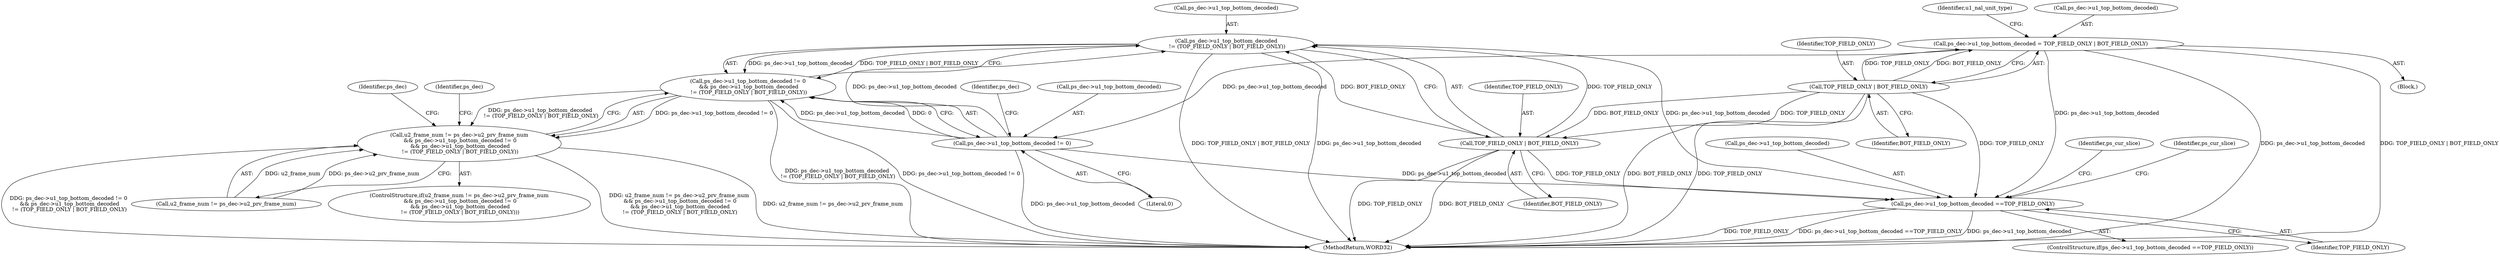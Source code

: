 digraph "0_Android_a78887bcffbc2995cf9ed72e0697acf560875e9e_2@pointer" {
"1000826" [label="(Call,ps_dec->u1_top_bottom_decoded\n != (TOP_FIELD_ONLY | BOT_FIELD_ONLY))"];
"1000821" [label="(Call,ps_dec->u1_top_bottom_decoded != 0)"];
"1000549" [label="(Call,ps_dec->u1_top_bottom_decoded = TOP_FIELD_ONLY | BOT_FIELD_ONLY)"];
"1000553" [label="(Call,TOP_FIELD_ONLY | BOT_FIELD_ONLY)"];
"1000830" [label="(Call,TOP_FIELD_ONLY | BOT_FIELD_ONLY)"];
"1000820" [label="(Call,ps_dec->u1_top_bottom_decoded != 0\n && ps_dec->u1_top_bottom_decoded\n != (TOP_FIELD_ONLY | BOT_FIELD_ONLY))"];
"1000814" [label="(Call,u2_frame_num != ps_dec->u2_prv_frame_num\n && ps_dec->u1_top_bottom_decoded != 0\n && ps_dec->u1_top_bottom_decoded\n != (TOP_FIELD_ONLY | BOT_FIELD_ONLY))"];
"1000853" [label="(Call,ps_dec->u1_top_bottom_decoded ==TOP_FIELD_ONLY)"];
"1000830" [label="(Call,TOP_FIELD_ONLY | BOT_FIELD_ONLY)"];
"1000821" [label="(Call,ps_dec->u1_top_bottom_decoded != 0)"];
"1000866" [label="(Identifier,ps_cur_slice)"];
"1000826" [label="(Call,ps_dec->u1_top_bottom_decoded\n != (TOP_FIELD_ONLY | BOT_FIELD_ONLY))"];
"1002570" [label="(MethodReturn,WORD32)"];
"1000813" [label="(ControlStructure,if(u2_frame_num != ps_dec->u2_prv_frame_num\n && ps_dec->u1_top_bottom_decoded != 0\n && ps_dec->u1_top_bottom_decoded\n != (TOP_FIELD_ONLY | BOT_FIELD_ONLY)))"];
"1000815" [label="(Call,u2_frame_num != ps_dec->u2_prv_frame_num)"];
"1000860" [label="(Identifier,ps_cur_slice)"];
"1000554" [label="(Identifier,TOP_FIELD_ONLY)"];
"1000550" [label="(Call,ps_dec->u1_top_bottom_decoded)"];
"1000836" [label="(Identifier,ps_dec)"];
"1000827" [label="(Call,ps_dec->u1_top_bottom_decoded)"];
"1000548" [label="(Block,)"];
"1000852" [label="(ControlStructure,if(ps_dec->u1_top_bottom_decoded ==TOP_FIELD_ONLY))"];
"1000814" [label="(Call,u2_frame_num != ps_dec->u2_prv_frame_num\n && ps_dec->u1_top_bottom_decoded != 0\n && ps_dec->u1_top_bottom_decoded\n != (TOP_FIELD_ONLY | BOT_FIELD_ONLY))"];
"1000831" [label="(Identifier,TOP_FIELD_ONLY)"];
"1000832" [label="(Identifier,BOT_FIELD_ONLY)"];
"1000853" [label="(Call,ps_dec->u1_top_bottom_decoded ==TOP_FIELD_ONLY)"];
"1000555" [label="(Identifier,BOT_FIELD_ONLY)"];
"1000854" [label="(Call,ps_dec->u1_top_bottom_decoded)"];
"1000549" [label="(Call,ps_dec->u1_top_bottom_decoded = TOP_FIELD_ONLY | BOT_FIELD_ONLY)"];
"1000828" [label="(Identifier,ps_dec)"];
"1000820" [label="(Call,ps_dec->u1_top_bottom_decoded != 0\n && ps_dec->u1_top_bottom_decoded\n != (TOP_FIELD_ONLY | BOT_FIELD_ONLY))"];
"1000822" [label="(Call,ps_dec->u1_top_bottom_decoded)"];
"1000825" [label="(Literal,0)"];
"1000857" [label="(Identifier,TOP_FIELD_ONLY)"];
"1000557" [label="(Identifier,u1_nal_unit_type)"];
"1000553" [label="(Call,TOP_FIELD_ONLY | BOT_FIELD_ONLY)"];
"1000899" [label="(Identifier,ps_dec)"];
"1000826" -> "1000820"  [label="AST: "];
"1000826" -> "1000830"  [label="CFG: "];
"1000827" -> "1000826"  [label="AST: "];
"1000830" -> "1000826"  [label="AST: "];
"1000820" -> "1000826"  [label="CFG: "];
"1000826" -> "1002570"  [label="DDG: ps_dec->u1_top_bottom_decoded"];
"1000826" -> "1002570"  [label="DDG: TOP_FIELD_ONLY | BOT_FIELD_ONLY"];
"1000826" -> "1000820"  [label="DDG: ps_dec->u1_top_bottom_decoded"];
"1000826" -> "1000820"  [label="DDG: TOP_FIELD_ONLY | BOT_FIELD_ONLY"];
"1000821" -> "1000826"  [label="DDG: ps_dec->u1_top_bottom_decoded"];
"1000830" -> "1000826"  [label="DDG: TOP_FIELD_ONLY"];
"1000830" -> "1000826"  [label="DDG: BOT_FIELD_ONLY"];
"1000826" -> "1000853"  [label="DDG: ps_dec->u1_top_bottom_decoded"];
"1000821" -> "1000820"  [label="AST: "];
"1000821" -> "1000825"  [label="CFG: "];
"1000822" -> "1000821"  [label="AST: "];
"1000825" -> "1000821"  [label="AST: "];
"1000828" -> "1000821"  [label="CFG: "];
"1000820" -> "1000821"  [label="CFG: "];
"1000821" -> "1002570"  [label="DDG: ps_dec->u1_top_bottom_decoded"];
"1000821" -> "1000820"  [label="DDG: ps_dec->u1_top_bottom_decoded"];
"1000821" -> "1000820"  [label="DDG: 0"];
"1000549" -> "1000821"  [label="DDG: ps_dec->u1_top_bottom_decoded"];
"1000821" -> "1000853"  [label="DDG: ps_dec->u1_top_bottom_decoded"];
"1000549" -> "1000548"  [label="AST: "];
"1000549" -> "1000553"  [label="CFG: "];
"1000550" -> "1000549"  [label="AST: "];
"1000553" -> "1000549"  [label="AST: "];
"1000557" -> "1000549"  [label="CFG: "];
"1000549" -> "1002570"  [label="DDG: ps_dec->u1_top_bottom_decoded"];
"1000549" -> "1002570"  [label="DDG: TOP_FIELD_ONLY | BOT_FIELD_ONLY"];
"1000553" -> "1000549"  [label="DDG: TOP_FIELD_ONLY"];
"1000553" -> "1000549"  [label="DDG: BOT_FIELD_ONLY"];
"1000549" -> "1000853"  [label="DDG: ps_dec->u1_top_bottom_decoded"];
"1000553" -> "1000555"  [label="CFG: "];
"1000554" -> "1000553"  [label="AST: "];
"1000555" -> "1000553"  [label="AST: "];
"1000553" -> "1002570"  [label="DDG: TOP_FIELD_ONLY"];
"1000553" -> "1002570"  [label="DDG: BOT_FIELD_ONLY"];
"1000553" -> "1000830"  [label="DDG: TOP_FIELD_ONLY"];
"1000553" -> "1000830"  [label="DDG: BOT_FIELD_ONLY"];
"1000553" -> "1000853"  [label="DDG: TOP_FIELD_ONLY"];
"1000830" -> "1000832"  [label="CFG: "];
"1000831" -> "1000830"  [label="AST: "];
"1000832" -> "1000830"  [label="AST: "];
"1000830" -> "1002570"  [label="DDG: BOT_FIELD_ONLY"];
"1000830" -> "1002570"  [label="DDG: TOP_FIELD_ONLY"];
"1000830" -> "1000853"  [label="DDG: TOP_FIELD_ONLY"];
"1000820" -> "1000814"  [label="AST: "];
"1000814" -> "1000820"  [label="CFG: "];
"1000820" -> "1002570"  [label="DDG: ps_dec->u1_top_bottom_decoded\n != (TOP_FIELD_ONLY | BOT_FIELD_ONLY)"];
"1000820" -> "1002570"  [label="DDG: ps_dec->u1_top_bottom_decoded != 0"];
"1000820" -> "1000814"  [label="DDG: ps_dec->u1_top_bottom_decoded != 0"];
"1000820" -> "1000814"  [label="DDG: ps_dec->u1_top_bottom_decoded\n != (TOP_FIELD_ONLY | BOT_FIELD_ONLY)"];
"1000814" -> "1000813"  [label="AST: "];
"1000814" -> "1000815"  [label="CFG: "];
"1000815" -> "1000814"  [label="AST: "];
"1000836" -> "1000814"  [label="CFG: "];
"1000899" -> "1000814"  [label="CFG: "];
"1000814" -> "1002570"  [label="DDG: ps_dec->u1_top_bottom_decoded != 0\n && ps_dec->u1_top_bottom_decoded\n != (TOP_FIELD_ONLY | BOT_FIELD_ONLY)"];
"1000814" -> "1002570"  [label="DDG: u2_frame_num != ps_dec->u2_prv_frame_num\n && ps_dec->u1_top_bottom_decoded != 0\n && ps_dec->u1_top_bottom_decoded\n != (TOP_FIELD_ONLY | BOT_FIELD_ONLY)"];
"1000814" -> "1002570"  [label="DDG: u2_frame_num != ps_dec->u2_prv_frame_num"];
"1000815" -> "1000814"  [label="DDG: u2_frame_num"];
"1000815" -> "1000814"  [label="DDG: ps_dec->u2_prv_frame_num"];
"1000853" -> "1000852"  [label="AST: "];
"1000853" -> "1000857"  [label="CFG: "];
"1000854" -> "1000853"  [label="AST: "];
"1000857" -> "1000853"  [label="AST: "];
"1000860" -> "1000853"  [label="CFG: "];
"1000866" -> "1000853"  [label="CFG: "];
"1000853" -> "1002570"  [label="DDG: TOP_FIELD_ONLY"];
"1000853" -> "1002570"  [label="DDG: ps_dec->u1_top_bottom_decoded ==TOP_FIELD_ONLY"];
"1000853" -> "1002570"  [label="DDG: ps_dec->u1_top_bottom_decoded"];
}
